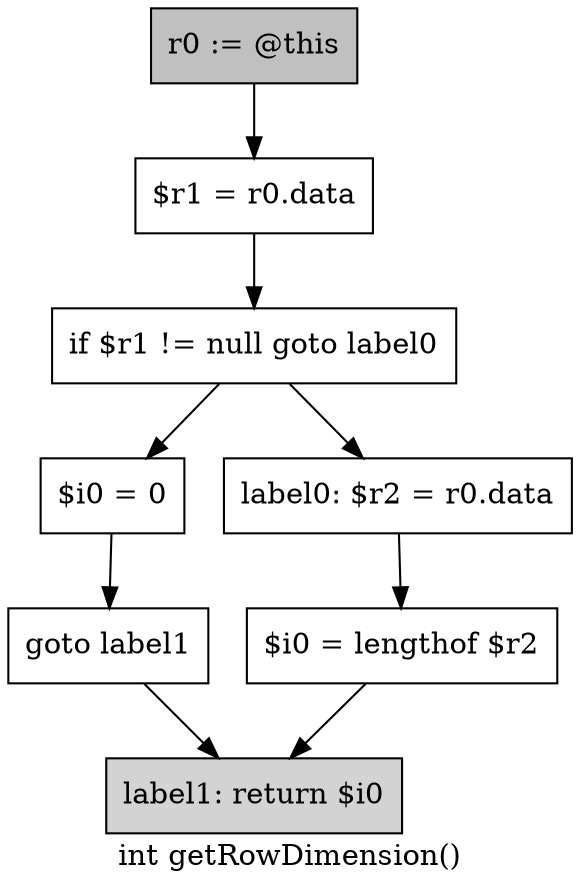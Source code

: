 digraph "int getRowDimension()" {
    label="int getRowDimension()";
    node [shape=box];
    "0" [style=filled,fillcolor=gray,label="r0 := @this",];
    "1" [label="$r1 = r0.data",];
    "0"->"1";
    "2" [label="if $r1 != null goto label0",];
    "1"->"2";
    "3" [label="$i0 = 0",];
    "2"->"3";
    "5" [label="label0: $r2 = r0.data",];
    "2"->"5";
    "4" [label="goto label1",];
    "3"->"4";
    "7" [style=filled,fillcolor=lightgray,label="label1: return $i0",];
    "4"->"7";
    "6" [label="$i0 = lengthof $r2",];
    "5"->"6";
    "6"->"7";
}

